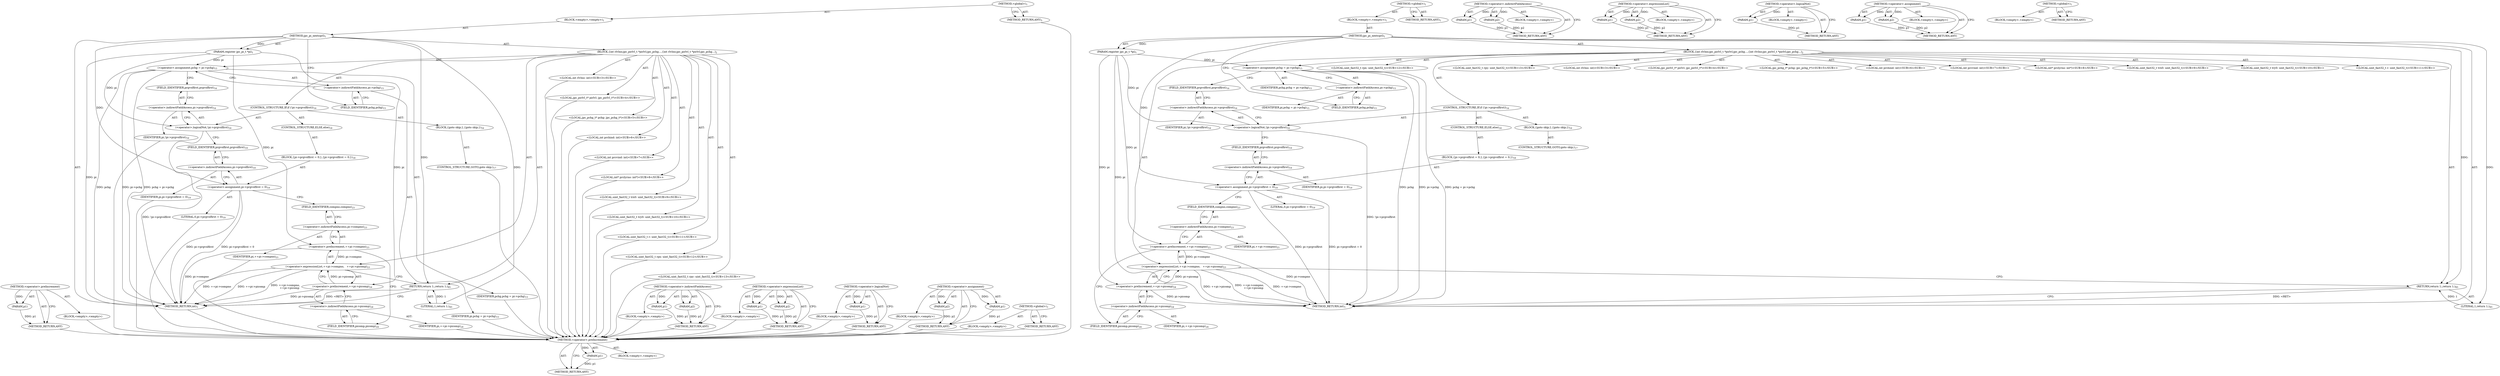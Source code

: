 digraph "&lt;global&gt;" {
vulnerable_98 [label=<(METHOD,&lt;operator&gt;.preIncrement)>];
vulnerable_99 [label=<(PARAM,p1)>];
vulnerable_100 [label=<(BLOCK,&lt;empty&gt;,&lt;empty&gt;)>];
vulnerable_101 [label=<(METHOD_RETURN,ANY)>];
vulnerable_6 [label=<(METHOD,&lt;global&gt;)<SUB>1</SUB>>];
vulnerable_7 [label=<(BLOCK,&lt;empty&gt;,&lt;empty&gt;)<SUB>1</SUB>>];
vulnerable_8 [label=<(METHOD,jpc_pi_nextcprl)<SUB>1</SUB>>];
vulnerable_9 [label=<(PARAM,register jpc_pi_t *pi)<SUB>1</SUB>>];
vulnerable_10 [label=<(BLOCK,{
	int rlvlno;
	jpc_pirlvl_t *pirlvl;
	jpc_pchg...,{
	int rlvlno;
	jpc_pirlvl_t *pirlvl;
	jpc_pchg...)<SUB>2</SUB>>];
vulnerable_11 [label="<(LOCAL,int rlvlno: int)<SUB>3</SUB>>"];
vulnerable_12 [label="<(LOCAL,jpc_pirlvl_t* pirlvl: jpc_pirlvl_t*)<SUB>4</SUB>>"];
vulnerable_13 [label="<(LOCAL,jpc_pchg_t* pchg: jpc_pchg_t*)<SUB>5</SUB>>"];
vulnerable_14 [label="<(LOCAL,int prchind: int)<SUB>6</SUB>>"];
vulnerable_15 [label="<(LOCAL,int prcvind: int)<SUB>7</SUB>>"];
vulnerable_16 [label="<(LOCAL,int* prclyrno: int*)<SUB>8</SUB>>"];
vulnerable_17 [label="<(LOCAL,uint_fast32_t trx0: uint_fast32_t)<SUB>9</SUB>>"];
vulnerable_18 [label="<(LOCAL,uint_fast32_t try0: uint_fast32_t)<SUB>10</SUB>>"];
vulnerable_19 [label="<(LOCAL,uint_fast32_t r: uint_fast32_t)<SUB>11</SUB>>"];
vulnerable_20 [label="<(LOCAL,uint_fast32_t rpx: uint_fast32_t)<SUB>12</SUB>>"];
vulnerable_21 [label="<(LOCAL,uint_fast32_t rpy: uint_fast32_t)<SUB>13</SUB>>"];
vulnerable_22 [label=<(&lt;operator&gt;.assignment,pchg = pi-&gt;pchg)<SUB>15</SUB>>];
vulnerable_23 [label=<(IDENTIFIER,pchg,pchg = pi-&gt;pchg)<SUB>15</SUB>>];
vulnerable_24 [label=<(&lt;operator&gt;.indirectFieldAccess,pi-&gt;pchg)<SUB>15</SUB>>];
vulnerable_25 [label=<(IDENTIFIER,pi,pchg = pi-&gt;pchg)<SUB>15</SUB>>];
vulnerable_26 [label=<(FIELD_IDENTIFIER,pchg,pchg)<SUB>15</SUB>>];
vulnerable_27 [label=<(CONTROL_STRUCTURE,IF,if (!pi-&gt;prgvolfirst))<SUB>16</SUB>>];
vulnerable_28 [label=<(&lt;operator&gt;.logicalNot,!pi-&gt;prgvolfirst)<SUB>16</SUB>>];
vulnerable_29 [label=<(&lt;operator&gt;.indirectFieldAccess,pi-&gt;prgvolfirst)<SUB>16</SUB>>];
vulnerable_30 [label=<(IDENTIFIER,pi,!pi-&gt;prgvolfirst)<SUB>16</SUB>>];
vulnerable_31 [label=<(FIELD_IDENTIFIER,prgvolfirst,prgvolfirst)<SUB>16</SUB>>];
vulnerable_32 [label=<(BLOCK,{
		goto skip;
	},{
		goto skip;
	})<SUB>16</SUB>>];
vulnerable_33 [label=<(CONTROL_STRUCTURE,GOTO,goto skip;)<SUB>17</SUB>>];
vulnerable_34 [label=<(CONTROL_STRUCTURE,ELSE,else)<SUB>18</SUB>>];
vulnerable_35 [label=<(BLOCK,{
		pi-&gt;prgvolfirst = 0;
	},{
		pi-&gt;prgvolfirst = 0;
	})<SUB>18</SUB>>];
vulnerable_36 [label=<(&lt;operator&gt;.assignment,pi-&gt;prgvolfirst = 0)<SUB>19</SUB>>];
vulnerable_37 [label=<(&lt;operator&gt;.indirectFieldAccess,pi-&gt;prgvolfirst)<SUB>19</SUB>>];
vulnerable_38 [label=<(IDENTIFIER,pi,pi-&gt;prgvolfirst = 0)<SUB>19</SUB>>];
vulnerable_39 [label=<(FIELD_IDENTIFIER,prgvolfirst,prgvolfirst)<SUB>19</SUB>>];
vulnerable_40 [label=<(LITERAL,0,pi-&gt;prgvolfirst = 0)<SUB>19</SUB>>];
vulnerable_41 [label=<(&lt;operator&gt;.expressionList,++pi-&gt;compno,
 	  ++pi-&gt;picomp)<SUB>23</SUB>>];
vulnerable_42 [label=<(&lt;operator&gt;.preIncrement,++pi-&gt;compno)<SUB>23</SUB>>];
vulnerable_43 [label=<(&lt;operator&gt;.indirectFieldAccess,pi-&gt;compno)<SUB>23</SUB>>];
vulnerable_44 [label=<(IDENTIFIER,pi,++pi-&gt;compno)<SUB>23</SUB>>];
vulnerable_45 [label=<(FIELD_IDENTIFIER,compno,compno)<SUB>23</SUB>>];
vulnerable_46 [label=<(&lt;operator&gt;.preIncrement,++pi-&gt;picomp)<SUB>24</SUB>>];
vulnerable_47 [label=<(&lt;operator&gt;.indirectFieldAccess,pi-&gt;picomp)<SUB>24</SUB>>];
vulnerable_48 [label=<(IDENTIFIER,pi,++pi-&gt;picomp)<SUB>24</SUB>>];
vulnerable_49 [label=<(FIELD_IDENTIFIER,picomp,picomp)<SUB>24</SUB>>];
vulnerable_50 [label=<(RETURN,return 1;,return 1;)<SUB>85</SUB>>];
vulnerable_51 [label=<(LITERAL,1,return 1;)<SUB>85</SUB>>];
vulnerable_52 [label=<(METHOD_RETURN,int)<SUB>1</SUB>>];
vulnerable_54 [label=<(METHOD_RETURN,ANY)<SUB>1</SUB>>];
vulnerable_84 [label=<(METHOD,&lt;operator&gt;.indirectFieldAccess)>];
vulnerable_85 [label=<(PARAM,p1)>];
vulnerable_86 [label=<(PARAM,p2)>];
vulnerable_87 [label=<(BLOCK,&lt;empty&gt;,&lt;empty&gt;)>];
vulnerable_88 [label=<(METHOD_RETURN,ANY)>];
vulnerable_93 [label=<(METHOD,&lt;operator&gt;.expressionList)>];
vulnerable_94 [label=<(PARAM,p1)>];
vulnerable_95 [label=<(PARAM,p2)>];
vulnerable_96 [label=<(BLOCK,&lt;empty&gt;,&lt;empty&gt;)>];
vulnerable_97 [label=<(METHOD_RETURN,ANY)>];
vulnerable_89 [label=<(METHOD,&lt;operator&gt;.logicalNot)>];
vulnerable_90 [label=<(PARAM,p1)>];
vulnerable_91 [label=<(BLOCK,&lt;empty&gt;,&lt;empty&gt;)>];
vulnerable_92 [label=<(METHOD_RETURN,ANY)>];
vulnerable_79 [label=<(METHOD,&lt;operator&gt;.assignment)>];
vulnerable_80 [label=<(PARAM,p1)>];
vulnerable_81 [label=<(PARAM,p2)>];
vulnerable_82 [label=<(BLOCK,&lt;empty&gt;,&lt;empty&gt;)>];
vulnerable_83 [label=<(METHOD_RETURN,ANY)>];
vulnerable_73 [label=<(METHOD,&lt;global&gt;)<SUB>1</SUB>>];
vulnerable_74 [label=<(BLOCK,&lt;empty&gt;,&lt;empty&gt;)>];
vulnerable_75 [label=<(METHOD_RETURN,ANY)>];
fixed_98 [label=<(METHOD,&lt;operator&gt;.preIncrement)>];
fixed_99 [label=<(PARAM,p1)>];
fixed_100 [label=<(BLOCK,&lt;empty&gt;,&lt;empty&gt;)>];
fixed_101 [label=<(METHOD_RETURN,ANY)>];
fixed_6 [label=<(METHOD,&lt;global&gt;)<SUB>1</SUB>>];
fixed_7 [label=<(BLOCK,&lt;empty&gt;,&lt;empty&gt;)<SUB>1</SUB>>];
fixed_8 [label=<(METHOD,jpc_pi_nextcprl)<SUB>1</SUB>>];
fixed_9 [label=<(PARAM,register jpc_pi_t *pi)<SUB>1</SUB>>];
fixed_10 [label=<(BLOCK,{
	int rlvlno;
	jpc_pirlvl_t *pirlvl;
	jpc_pchg...,{
	int rlvlno;
	jpc_pirlvl_t *pirlvl;
	jpc_pchg...)<SUB>2</SUB>>];
fixed_11 [label="<(LOCAL,int rlvlno: int)<SUB>3</SUB>>"];
fixed_12 [label="<(LOCAL,jpc_pirlvl_t* pirlvl: jpc_pirlvl_t*)<SUB>4</SUB>>"];
fixed_13 [label="<(LOCAL,jpc_pchg_t* pchg: jpc_pchg_t*)<SUB>5</SUB>>"];
fixed_14 [label="<(LOCAL,int prchind: int)<SUB>6</SUB>>"];
fixed_15 [label="<(LOCAL,int prcvind: int)<SUB>7</SUB>>"];
fixed_16 [label="<(LOCAL,int* prclyrno: int*)<SUB>8</SUB>>"];
fixed_17 [label="<(LOCAL,uint_fast32_t trx0: uint_fast32_t)<SUB>9</SUB>>"];
fixed_18 [label="<(LOCAL,uint_fast32_t try0: uint_fast32_t)<SUB>10</SUB>>"];
fixed_19 [label="<(LOCAL,uint_fast32_t r: uint_fast32_t)<SUB>11</SUB>>"];
fixed_20 [label="<(LOCAL,uint_fast32_t rpx: uint_fast32_t)<SUB>12</SUB>>"];
fixed_21 [label="<(LOCAL,uint_fast32_t rpy: uint_fast32_t)<SUB>13</SUB>>"];
fixed_22 [label=<(&lt;operator&gt;.assignment,pchg = pi-&gt;pchg)<SUB>15</SUB>>];
fixed_23 [label=<(IDENTIFIER,pchg,pchg = pi-&gt;pchg)<SUB>15</SUB>>];
fixed_24 [label=<(&lt;operator&gt;.indirectFieldAccess,pi-&gt;pchg)<SUB>15</SUB>>];
fixed_25 [label=<(IDENTIFIER,pi,pchg = pi-&gt;pchg)<SUB>15</SUB>>];
fixed_26 [label=<(FIELD_IDENTIFIER,pchg,pchg)<SUB>15</SUB>>];
fixed_27 [label=<(CONTROL_STRUCTURE,IF,if (!pi-&gt;prgvolfirst))<SUB>16</SUB>>];
fixed_28 [label=<(&lt;operator&gt;.logicalNot,!pi-&gt;prgvolfirst)<SUB>16</SUB>>];
fixed_29 [label=<(&lt;operator&gt;.indirectFieldAccess,pi-&gt;prgvolfirst)<SUB>16</SUB>>];
fixed_30 [label=<(IDENTIFIER,pi,!pi-&gt;prgvolfirst)<SUB>16</SUB>>];
fixed_31 [label=<(FIELD_IDENTIFIER,prgvolfirst,prgvolfirst)<SUB>16</SUB>>];
fixed_32 [label=<(BLOCK,{
		goto skip;
	},{
		goto skip;
	})<SUB>16</SUB>>];
fixed_33 [label=<(CONTROL_STRUCTURE,GOTO,goto skip;)<SUB>17</SUB>>];
fixed_34 [label=<(CONTROL_STRUCTURE,ELSE,else)<SUB>18</SUB>>];
fixed_35 [label=<(BLOCK,{
		pi-&gt;prgvolfirst = 0;
	},{
		pi-&gt;prgvolfirst = 0;
	})<SUB>18</SUB>>];
fixed_36 [label=<(&lt;operator&gt;.assignment,pi-&gt;prgvolfirst = 0)<SUB>19</SUB>>];
fixed_37 [label=<(&lt;operator&gt;.indirectFieldAccess,pi-&gt;prgvolfirst)<SUB>19</SUB>>];
fixed_38 [label=<(IDENTIFIER,pi,pi-&gt;prgvolfirst = 0)<SUB>19</SUB>>];
fixed_39 [label=<(FIELD_IDENTIFIER,prgvolfirst,prgvolfirst)<SUB>19</SUB>>];
fixed_40 [label=<(LITERAL,0,pi-&gt;prgvolfirst = 0)<SUB>19</SUB>>];
fixed_41 [label=<(&lt;operator&gt;.expressionList,++pi-&gt;compno,
 	  ++pi-&gt;picomp)<SUB>23</SUB>>];
fixed_42 [label=<(&lt;operator&gt;.preIncrement,++pi-&gt;compno)<SUB>23</SUB>>];
fixed_43 [label=<(&lt;operator&gt;.indirectFieldAccess,pi-&gt;compno)<SUB>23</SUB>>];
fixed_44 [label=<(IDENTIFIER,pi,++pi-&gt;compno)<SUB>23</SUB>>];
fixed_45 [label=<(FIELD_IDENTIFIER,compno,compno)<SUB>23</SUB>>];
fixed_46 [label=<(&lt;operator&gt;.preIncrement,++pi-&gt;picomp)<SUB>24</SUB>>];
fixed_47 [label=<(&lt;operator&gt;.indirectFieldAccess,pi-&gt;picomp)<SUB>24</SUB>>];
fixed_48 [label=<(IDENTIFIER,pi,++pi-&gt;picomp)<SUB>24</SUB>>];
fixed_49 [label=<(FIELD_IDENTIFIER,picomp,picomp)<SUB>24</SUB>>];
fixed_50 [label=<(RETURN,return 1;,return 1;)<SUB>85</SUB>>];
fixed_51 [label=<(LITERAL,1,return 1;)<SUB>85</SUB>>];
fixed_52 [label=<(METHOD_RETURN,int)<SUB>1</SUB>>];
fixed_54 [label=<(METHOD_RETURN,ANY)<SUB>1</SUB>>];
fixed_84 [label=<(METHOD,&lt;operator&gt;.indirectFieldAccess)>];
fixed_85 [label=<(PARAM,p1)>];
fixed_86 [label=<(PARAM,p2)>];
fixed_87 [label=<(BLOCK,&lt;empty&gt;,&lt;empty&gt;)>];
fixed_88 [label=<(METHOD_RETURN,ANY)>];
fixed_93 [label=<(METHOD,&lt;operator&gt;.expressionList)>];
fixed_94 [label=<(PARAM,p1)>];
fixed_95 [label=<(PARAM,p2)>];
fixed_96 [label=<(BLOCK,&lt;empty&gt;,&lt;empty&gt;)>];
fixed_97 [label=<(METHOD_RETURN,ANY)>];
fixed_89 [label=<(METHOD,&lt;operator&gt;.logicalNot)>];
fixed_90 [label=<(PARAM,p1)>];
fixed_91 [label=<(BLOCK,&lt;empty&gt;,&lt;empty&gt;)>];
fixed_92 [label=<(METHOD_RETURN,ANY)>];
fixed_79 [label=<(METHOD,&lt;operator&gt;.assignment)>];
fixed_80 [label=<(PARAM,p1)>];
fixed_81 [label=<(PARAM,p2)>];
fixed_82 [label=<(BLOCK,&lt;empty&gt;,&lt;empty&gt;)>];
fixed_83 [label=<(METHOD_RETURN,ANY)>];
fixed_73 [label=<(METHOD,&lt;global&gt;)<SUB>1</SUB>>];
fixed_74 [label=<(BLOCK,&lt;empty&gt;,&lt;empty&gt;)>];
fixed_75 [label=<(METHOD_RETURN,ANY)>];
vulnerable_98 -> vulnerable_99  [key=0, label="AST: "];
vulnerable_98 -> vulnerable_99  [key=1, label="DDG: "];
vulnerable_98 -> vulnerable_100  [key=0, label="AST: "];
vulnerable_98 -> vulnerable_101  [key=0, label="AST: "];
vulnerable_98 -> vulnerable_101  [key=1, label="CFG: "];
vulnerable_99 -> vulnerable_101  [key=0, label="DDG: p1"];
vulnerable_6 -> vulnerable_7  [key=0, label="AST: "];
vulnerable_6 -> vulnerable_54  [key=0, label="AST: "];
vulnerable_6 -> vulnerable_54  [key=1, label="CFG: "];
vulnerable_7 -> vulnerable_8  [key=0, label="AST: "];
vulnerable_8 -> vulnerable_9  [key=0, label="AST: "];
vulnerable_8 -> vulnerable_9  [key=1, label="DDG: "];
vulnerable_8 -> vulnerable_10  [key=0, label="AST: "];
vulnerable_8 -> vulnerable_52  [key=0, label="AST: "];
vulnerable_8 -> vulnerable_26  [key=0, label="CFG: "];
vulnerable_8 -> vulnerable_50  [key=0, label="DDG: "];
vulnerable_8 -> vulnerable_51  [key=0, label="DDG: "];
vulnerable_8 -> vulnerable_36  [key=0, label="DDG: "];
vulnerable_9 -> vulnerable_52  [key=0, label="DDG: pi"];
vulnerable_9 -> vulnerable_22  [key=0, label="DDG: pi"];
vulnerable_9 -> vulnerable_28  [key=0, label="DDG: pi"];
vulnerable_9 -> vulnerable_42  [key=0, label="DDG: pi"];
vulnerable_9 -> vulnerable_46  [key=0, label="DDG: pi"];
vulnerable_10 -> vulnerable_11  [key=0, label="AST: "];
vulnerable_10 -> vulnerable_12  [key=0, label="AST: "];
vulnerable_10 -> vulnerable_13  [key=0, label="AST: "];
vulnerable_10 -> vulnerable_14  [key=0, label="AST: "];
vulnerable_10 -> vulnerable_15  [key=0, label="AST: "];
vulnerable_10 -> vulnerable_16  [key=0, label="AST: "];
vulnerable_10 -> vulnerable_17  [key=0, label="AST: "];
vulnerable_10 -> vulnerable_18  [key=0, label="AST: "];
vulnerable_10 -> vulnerable_19  [key=0, label="AST: "];
vulnerable_10 -> vulnerable_20  [key=0, label="AST: "];
vulnerable_10 -> vulnerable_21  [key=0, label="AST: "];
vulnerable_10 -> vulnerable_22  [key=0, label="AST: "];
vulnerable_10 -> vulnerable_27  [key=0, label="AST: "];
vulnerable_10 -> vulnerable_41  [key=0, label="AST: "];
vulnerable_10 -> vulnerable_50  [key=0, label="AST: "];
vulnerable_22 -> vulnerable_23  [key=0, label="AST: "];
vulnerable_22 -> vulnerable_24  [key=0, label="AST: "];
vulnerable_22 -> vulnerable_31  [key=0, label="CFG: "];
vulnerable_22 -> vulnerable_52  [key=0, label="DDG: pchg"];
vulnerable_22 -> vulnerable_52  [key=1, label="DDG: pi-&gt;pchg"];
vulnerable_22 -> vulnerable_52  [key=2, label="DDG: pchg = pi-&gt;pchg"];
vulnerable_24 -> vulnerable_25  [key=0, label="AST: "];
vulnerable_24 -> vulnerable_26  [key=0, label="AST: "];
vulnerable_24 -> vulnerable_22  [key=0, label="CFG: "];
vulnerable_26 -> vulnerable_24  [key=0, label="CFG: "];
vulnerable_27 -> vulnerable_28  [key=0, label="AST: "];
vulnerable_27 -> vulnerable_32  [key=0, label="AST: "];
vulnerable_27 -> vulnerable_34  [key=0, label="AST: "];
vulnerable_28 -> vulnerable_29  [key=0, label="AST: "];
vulnerable_28 -> vulnerable_39  [key=0, label="CFG: "];
vulnerable_28 -> vulnerable_52  [key=0, label="DDG: !pi-&gt;prgvolfirst"];
vulnerable_29 -> vulnerable_30  [key=0, label="AST: "];
vulnerable_29 -> vulnerable_31  [key=0, label="AST: "];
vulnerable_29 -> vulnerable_28  [key=0, label="CFG: "];
vulnerable_31 -> vulnerable_29  [key=0, label="CFG: "];
vulnerable_32 -> vulnerable_33  [key=0, label="AST: "];
vulnerable_34 -> vulnerable_35  [key=0, label="AST: "];
vulnerable_35 -> vulnerable_36  [key=0, label="AST: "];
vulnerable_36 -> vulnerable_37  [key=0, label="AST: "];
vulnerable_36 -> vulnerable_40  [key=0, label="AST: "];
vulnerable_36 -> vulnerable_45  [key=0, label="CFG: "];
vulnerable_36 -> vulnerable_52  [key=0, label="DDG: pi-&gt;prgvolfirst"];
vulnerable_36 -> vulnerable_52  [key=1, label="DDG: pi-&gt;prgvolfirst = 0"];
vulnerable_37 -> vulnerable_38  [key=0, label="AST: "];
vulnerable_37 -> vulnerable_39  [key=0, label="AST: "];
vulnerable_37 -> vulnerable_36  [key=0, label="CFG: "];
vulnerable_39 -> vulnerable_37  [key=0, label="CFG: "];
vulnerable_41 -> vulnerable_42  [key=0, label="AST: "];
vulnerable_41 -> vulnerable_46  [key=0, label="AST: "];
vulnerable_41 -> vulnerable_50  [key=0, label="CFG: "];
vulnerable_41 -> vulnerable_52  [key=0, label="DDG: ++pi-&gt;compno"];
vulnerable_41 -> vulnerable_52  [key=1, label="DDG: ++pi-&gt;picomp"];
vulnerable_41 -> vulnerable_52  [key=2, label="DDG: ++pi-&gt;compno,
 	  ++pi-&gt;picomp"];
vulnerable_42 -> vulnerable_43  [key=0, label="AST: "];
vulnerable_42 -> vulnerable_49  [key=0, label="CFG: "];
vulnerable_42 -> vulnerable_52  [key=0, label="DDG: pi-&gt;compno"];
vulnerable_42 -> vulnerable_41  [key=0, label="DDG: pi-&gt;compno"];
vulnerable_43 -> vulnerable_44  [key=0, label="AST: "];
vulnerable_43 -> vulnerable_45  [key=0, label="AST: "];
vulnerable_43 -> vulnerable_42  [key=0, label="CFG: "];
vulnerable_45 -> vulnerable_43  [key=0, label="CFG: "];
vulnerable_46 -> vulnerable_47  [key=0, label="AST: "];
vulnerable_46 -> vulnerable_41  [key=0, label="CFG: "];
vulnerable_46 -> vulnerable_41  [key=1, label="DDG: pi-&gt;picomp"];
vulnerable_46 -> vulnerable_52  [key=0, label="DDG: pi-&gt;picomp"];
vulnerable_47 -> vulnerable_48  [key=0, label="AST: "];
vulnerable_47 -> vulnerable_49  [key=0, label="AST: "];
vulnerable_47 -> vulnerable_46  [key=0, label="CFG: "];
vulnerable_49 -> vulnerable_47  [key=0, label="CFG: "];
vulnerable_50 -> vulnerable_51  [key=0, label="AST: "];
vulnerable_50 -> vulnerable_52  [key=0, label="CFG: "];
vulnerable_50 -> vulnerable_52  [key=1, label="DDG: &lt;RET&gt;"];
vulnerable_51 -> vulnerable_50  [key=0, label="DDG: 1"];
vulnerable_84 -> vulnerable_85  [key=0, label="AST: "];
vulnerable_84 -> vulnerable_85  [key=1, label="DDG: "];
vulnerable_84 -> vulnerable_87  [key=0, label="AST: "];
vulnerable_84 -> vulnerable_86  [key=0, label="AST: "];
vulnerable_84 -> vulnerable_86  [key=1, label="DDG: "];
vulnerable_84 -> vulnerable_88  [key=0, label="AST: "];
vulnerable_84 -> vulnerable_88  [key=1, label="CFG: "];
vulnerable_85 -> vulnerable_88  [key=0, label="DDG: p1"];
vulnerable_86 -> vulnerable_88  [key=0, label="DDG: p2"];
vulnerable_93 -> vulnerable_94  [key=0, label="AST: "];
vulnerable_93 -> vulnerable_94  [key=1, label="DDG: "];
vulnerable_93 -> vulnerable_96  [key=0, label="AST: "];
vulnerable_93 -> vulnerable_95  [key=0, label="AST: "];
vulnerable_93 -> vulnerable_95  [key=1, label="DDG: "];
vulnerable_93 -> vulnerable_97  [key=0, label="AST: "];
vulnerable_93 -> vulnerable_97  [key=1, label="CFG: "];
vulnerable_94 -> vulnerable_97  [key=0, label="DDG: p1"];
vulnerable_95 -> vulnerable_97  [key=0, label="DDG: p2"];
vulnerable_89 -> vulnerable_90  [key=0, label="AST: "];
vulnerable_89 -> vulnerable_90  [key=1, label="DDG: "];
vulnerable_89 -> vulnerable_91  [key=0, label="AST: "];
vulnerable_89 -> vulnerable_92  [key=0, label="AST: "];
vulnerable_89 -> vulnerable_92  [key=1, label="CFG: "];
vulnerable_90 -> vulnerable_92  [key=0, label="DDG: p1"];
vulnerable_79 -> vulnerable_80  [key=0, label="AST: "];
vulnerable_79 -> vulnerable_80  [key=1, label="DDG: "];
vulnerable_79 -> vulnerable_82  [key=0, label="AST: "];
vulnerable_79 -> vulnerable_81  [key=0, label="AST: "];
vulnerable_79 -> vulnerable_81  [key=1, label="DDG: "];
vulnerable_79 -> vulnerable_83  [key=0, label="AST: "];
vulnerable_79 -> vulnerable_83  [key=1, label="CFG: "];
vulnerable_80 -> vulnerable_83  [key=0, label="DDG: p1"];
vulnerable_81 -> vulnerable_83  [key=0, label="DDG: p2"];
vulnerable_73 -> vulnerable_74  [key=0, label="AST: "];
vulnerable_73 -> vulnerable_75  [key=0, label="AST: "];
vulnerable_73 -> vulnerable_75  [key=1, label="CFG: "];
fixed_98 -> fixed_99  [key=0, label="AST: "];
fixed_98 -> fixed_99  [key=1, label="DDG: "];
fixed_98 -> fixed_100  [key=0, label="AST: "];
fixed_98 -> fixed_101  [key=0, label="AST: "];
fixed_98 -> fixed_101  [key=1, label="CFG: "];
fixed_99 -> fixed_101  [key=0, label="DDG: p1"];
fixed_100 -> vulnerable_98  [key=0];
fixed_101 -> vulnerable_98  [key=0];
fixed_6 -> fixed_7  [key=0, label="AST: "];
fixed_6 -> fixed_54  [key=0, label="AST: "];
fixed_6 -> fixed_54  [key=1, label="CFG: "];
fixed_7 -> fixed_8  [key=0, label="AST: "];
fixed_8 -> fixed_9  [key=0, label="AST: "];
fixed_8 -> fixed_9  [key=1, label="DDG: "];
fixed_8 -> fixed_10  [key=0, label="AST: "];
fixed_8 -> fixed_52  [key=0, label="AST: "];
fixed_8 -> fixed_26  [key=0, label="CFG: "];
fixed_8 -> fixed_50  [key=0, label="DDG: "];
fixed_8 -> fixed_51  [key=0, label="DDG: "];
fixed_8 -> fixed_36  [key=0, label="DDG: "];
fixed_9 -> fixed_52  [key=0, label="DDG: pi"];
fixed_9 -> fixed_22  [key=0, label="DDG: pi"];
fixed_9 -> fixed_28  [key=0, label="DDG: pi"];
fixed_9 -> fixed_42  [key=0, label="DDG: pi"];
fixed_9 -> fixed_46  [key=0, label="DDG: pi"];
fixed_10 -> fixed_11  [key=0, label="AST: "];
fixed_10 -> fixed_12  [key=0, label="AST: "];
fixed_10 -> fixed_13  [key=0, label="AST: "];
fixed_10 -> fixed_14  [key=0, label="AST: "];
fixed_10 -> fixed_15  [key=0, label="AST: "];
fixed_10 -> fixed_16  [key=0, label="AST: "];
fixed_10 -> fixed_17  [key=0, label="AST: "];
fixed_10 -> fixed_18  [key=0, label="AST: "];
fixed_10 -> fixed_19  [key=0, label="AST: "];
fixed_10 -> fixed_20  [key=0, label="AST: "];
fixed_10 -> fixed_21  [key=0, label="AST: "];
fixed_10 -> fixed_22  [key=0, label="AST: "];
fixed_10 -> fixed_27  [key=0, label="AST: "];
fixed_10 -> fixed_41  [key=0, label="AST: "];
fixed_10 -> fixed_50  [key=0, label="AST: "];
fixed_11 -> vulnerable_98  [key=0];
fixed_12 -> vulnerable_98  [key=0];
fixed_13 -> vulnerable_98  [key=0];
fixed_14 -> vulnerable_98  [key=0];
fixed_15 -> vulnerable_98  [key=0];
fixed_16 -> vulnerable_98  [key=0];
fixed_17 -> vulnerable_98  [key=0];
fixed_18 -> vulnerable_98  [key=0];
fixed_19 -> vulnerable_98  [key=0];
fixed_20 -> vulnerable_98  [key=0];
fixed_21 -> vulnerable_98  [key=0];
fixed_22 -> fixed_23  [key=0, label="AST: "];
fixed_22 -> fixed_24  [key=0, label="AST: "];
fixed_22 -> fixed_31  [key=0, label="CFG: "];
fixed_22 -> fixed_52  [key=0, label="DDG: pchg"];
fixed_22 -> fixed_52  [key=1, label="DDG: pi-&gt;pchg"];
fixed_22 -> fixed_52  [key=2, label="DDG: pchg = pi-&gt;pchg"];
fixed_23 -> vulnerable_98  [key=0];
fixed_24 -> fixed_25  [key=0, label="AST: "];
fixed_24 -> fixed_26  [key=0, label="AST: "];
fixed_24 -> fixed_22  [key=0, label="CFG: "];
fixed_25 -> vulnerable_98  [key=0];
fixed_26 -> fixed_24  [key=0, label="CFG: "];
fixed_27 -> fixed_28  [key=0, label="AST: "];
fixed_27 -> fixed_32  [key=0, label="AST: "];
fixed_27 -> fixed_34  [key=0, label="AST: "];
fixed_28 -> fixed_29  [key=0, label="AST: "];
fixed_28 -> fixed_39  [key=0, label="CFG: "];
fixed_28 -> fixed_52  [key=0, label="DDG: !pi-&gt;prgvolfirst"];
fixed_29 -> fixed_30  [key=0, label="AST: "];
fixed_29 -> fixed_31  [key=0, label="AST: "];
fixed_29 -> fixed_28  [key=0, label="CFG: "];
fixed_30 -> vulnerable_98  [key=0];
fixed_31 -> fixed_29  [key=0, label="CFG: "];
fixed_32 -> fixed_33  [key=0, label="AST: "];
fixed_33 -> vulnerable_98  [key=0];
fixed_34 -> fixed_35  [key=0, label="AST: "];
fixed_35 -> fixed_36  [key=0, label="AST: "];
fixed_36 -> fixed_37  [key=0, label="AST: "];
fixed_36 -> fixed_40  [key=0, label="AST: "];
fixed_36 -> fixed_45  [key=0, label="CFG: "];
fixed_36 -> fixed_52  [key=0, label="DDG: pi-&gt;prgvolfirst"];
fixed_36 -> fixed_52  [key=1, label="DDG: pi-&gt;prgvolfirst = 0"];
fixed_37 -> fixed_38  [key=0, label="AST: "];
fixed_37 -> fixed_39  [key=0, label="AST: "];
fixed_37 -> fixed_36  [key=0, label="CFG: "];
fixed_38 -> vulnerable_98  [key=0];
fixed_39 -> fixed_37  [key=0, label="CFG: "];
fixed_40 -> vulnerable_98  [key=0];
fixed_41 -> fixed_42  [key=0, label="AST: "];
fixed_41 -> fixed_46  [key=0, label="AST: "];
fixed_41 -> fixed_50  [key=0, label="CFG: "];
fixed_41 -> fixed_52  [key=0, label="DDG: ++pi-&gt;compno"];
fixed_41 -> fixed_52  [key=1, label="DDG: ++pi-&gt;picomp"];
fixed_41 -> fixed_52  [key=2, label="DDG: ++pi-&gt;compno,
 	  ++pi-&gt;picomp"];
fixed_42 -> fixed_43  [key=0, label="AST: "];
fixed_42 -> fixed_49  [key=0, label="CFG: "];
fixed_42 -> fixed_52  [key=0, label="DDG: pi-&gt;compno"];
fixed_42 -> fixed_41  [key=0, label="DDG: pi-&gt;compno"];
fixed_43 -> fixed_44  [key=0, label="AST: "];
fixed_43 -> fixed_45  [key=0, label="AST: "];
fixed_43 -> fixed_42  [key=0, label="CFG: "];
fixed_44 -> vulnerable_98  [key=0];
fixed_45 -> fixed_43  [key=0, label="CFG: "];
fixed_46 -> fixed_47  [key=0, label="AST: "];
fixed_46 -> fixed_41  [key=0, label="CFG: "];
fixed_46 -> fixed_41  [key=1, label="DDG: pi-&gt;picomp"];
fixed_46 -> fixed_52  [key=0, label="DDG: pi-&gt;picomp"];
fixed_47 -> fixed_48  [key=0, label="AST: "];
fixed_47 -> fixed_49  [key=0, label="AST: "];
fixed_47 -> fixed_46  [key=0, label="CFG: "];
fixed_48 -> vulnerable_98  [key=0];
fixed_49 -> fixed_47  [key=0, label="CFG: "];
fixed_50 -> fixed_51  [key=0, label="AST: "];
fixed_50 -> fixed_52  [key=0, label="CFG: "];
fixed_50 -> fixed_52  [key=1, label="DDG: &lt;RET&gt;"];
fixed_51 -> fixed_50  [key=0, label="DDG: 1"];
fixed_52 -> vulnerable_98  [key=0];
fixed_54 -> vulnerable_98  [key=0];
fixed_84 -> fixed_85  [key=0, label="AST: "];
fixed_84 -> fixed_85  [key=1, label="DDG: "];
fixed_84 -> fixed_87  [key=0, label="AST: "];
fixed_84 -> fixed_86  [key=0, label="AST: "];
fixed_84 -> fixed_86  [key=1, label="DDG: "];
fixed_84 -> fixed_88  [key=0, label="AST: "];
fixed_84 -> fixed_88  [key=1, label="CFG: "];
fixed_85 -> fixed_88  [key=0, label="DDG: p1"];
fixed_86 -> fixed_88  [key=0, label="DDG: p2"];
fixed_87 -> vulnerable_98  [key=0];
fixed_88 -> vulnerable_98  [key=0];
fixed_93 -> fixed_94  [key=0, label="AST: "];
fixed_93 -> fixed_94  [key=1, label="DDG: "];
fixed_93 -> fixed_96  [key=0, label="AST: "];
fixed_93 -> fixed_95  [key=0, label="AST: "];
fixed_93 -> fixed_95  [key=1, label="DDG: "];
fixed_93 -> fixed_97  [key=0, label="AST: "];
fixed_93 -> fixed_97  [key=1, label="CFG: "];
fixed_94 -> fixed_97  [key=0, label="DDG: p1"];
fixed_95 -> fixed_97  [key=0, label="DDG: p2"];
fixed_96 -> vulnerable_98  [key=0];
fixed_97 -> vulnerable_98  [key=0];
fixed_89 -> fixed_90  [key=0, label="AST: "];
fixed_89 -> fixed_90  [key=1, label="DDG: "];
fixed_89 -> fixed_91  [key=0, label="AST: "];
fixed_89 -> fixed_92  [key=0, label="AST: "];
fixed_89 -> fixed_92  [key=1, label="CFG: "];
fixed_90 -> fixed_92  [key=0, label="DDG: p1"];
fixed_91 -> vulnerable_98  [key=0];
fixed_92 -> vulnerable_98  [key=0];
fixed_79 -> fixed_80  [key=0, label="AST: "];
fixed_79 -> fixed_80  [key=1, label="DDG: "];
fixed_79 -> fixed_82  [key=0, label="AST: "];
fixed_79 -> fixed_81  [key=0, label="AST: "];
fixed_79 -> fixed_81  [key=1, label="DDG: "];
fixed_79 -> fixed_83  [key=0, label="AST: "];
fixed_79 -> fixed_83  [key=1, label="CFG: "];
fixed_80 -> fixed_83  [key=0, label="DDG: p1"];
fixed_81 -> fixed_83  [key=0, label="DDG: p2"];
fixed_82 -> vulnerable_98  [key=0];
fixed_83 -> vulnerable_98  [key=0];
fixed_73 -> fixed_74  [key=0, label="AST: "];
fixed_73 -> fixed_75  [key=0, label="AST: "];
fixed_73 -> fixed_75  [key=1, label="CFG: "];
fixed_74 -> vulnerable_98  [key=0];
fixed_75 -> vulnerable_98  [key=0];
}

